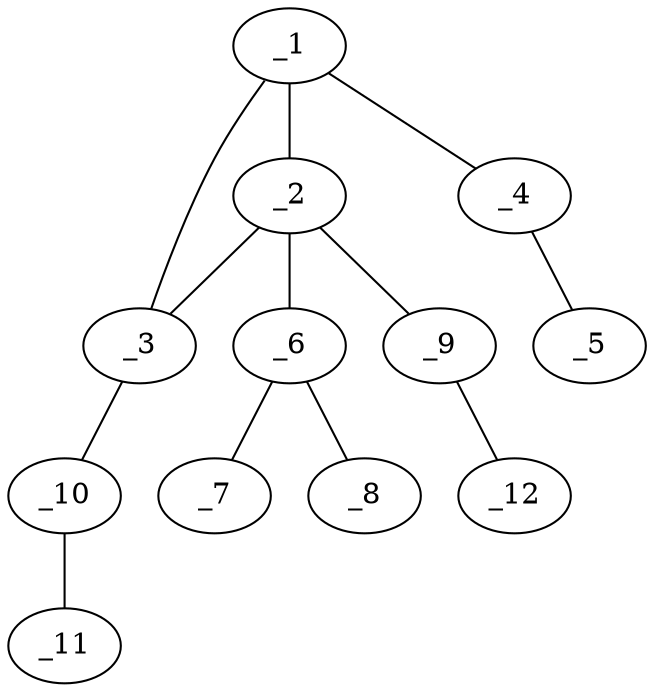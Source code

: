 graph molid646001 {
	_1	 [charge=0,
		chem=1,
		symbol="C  ",
		x="3.5",
		y="0.5"];
	_2	 [charge=0,
		chem=1,
		symbol="C  ",
		x="4.366",
		y=0];
	_1 -- _2	 [valence=1];
	_3	 [charge=0,
		chem=1,
		symbol="C  ",
		x="3.5",
		y="-0.5"];
	_1 -- _3	 [valence=2];
	_4	 [charge=0,
		chem=1,
		symbol="C  ",
		x=3,
		y="1.366"];
	_1 -- _4	 [valence=1];
	_2 -- _3	 [valence=1];
	_6	 [charge=1,
		chem=4,
		symbol="N  ",
		x="4.866",
		y="0.866"];
	_2 -- _6	 [valence=1];
	_9	 [charge=0,
		chem=1,
		symbol="C  ",
		x="4.866",
		y="-0.866"];
	_2 -- _9	 [valence=1];
	_10	 [charge=0,
		chem=1,
		symbol="C  ",
		x=3,
		y="-1.366"];
	_3 -- _10	 [valence=1];
	_5	 [charge=0,
		chem=1,
		symbol="C  ",
		x=2,
		y="1.366"];
	_4 -- _5	 [valence=1];
	_7	 [charge=0,
		chem=2,
		symbol="O  ",
		x="5.866",
		y="0.866"];
	_6 -- _7	 [valence=2];
	_8	 [charge="-1",
		chem=2,
		symbol="O  ",
		x="4.366",
		y="1.732"];
	_6 -- _8	 [valence=1];
	_12	 [charge=0,
		chem=4,
		symbol="N  ",
		x="5.366",
		y="-1.732"];
	_9 -- _12	 [valence=3];
	_11	 [charge=0,
		chem=1,
		symbol="C  ",
		x=2,
		y="-1.366"];
	_10 -- _11	 [valence=1];
}
